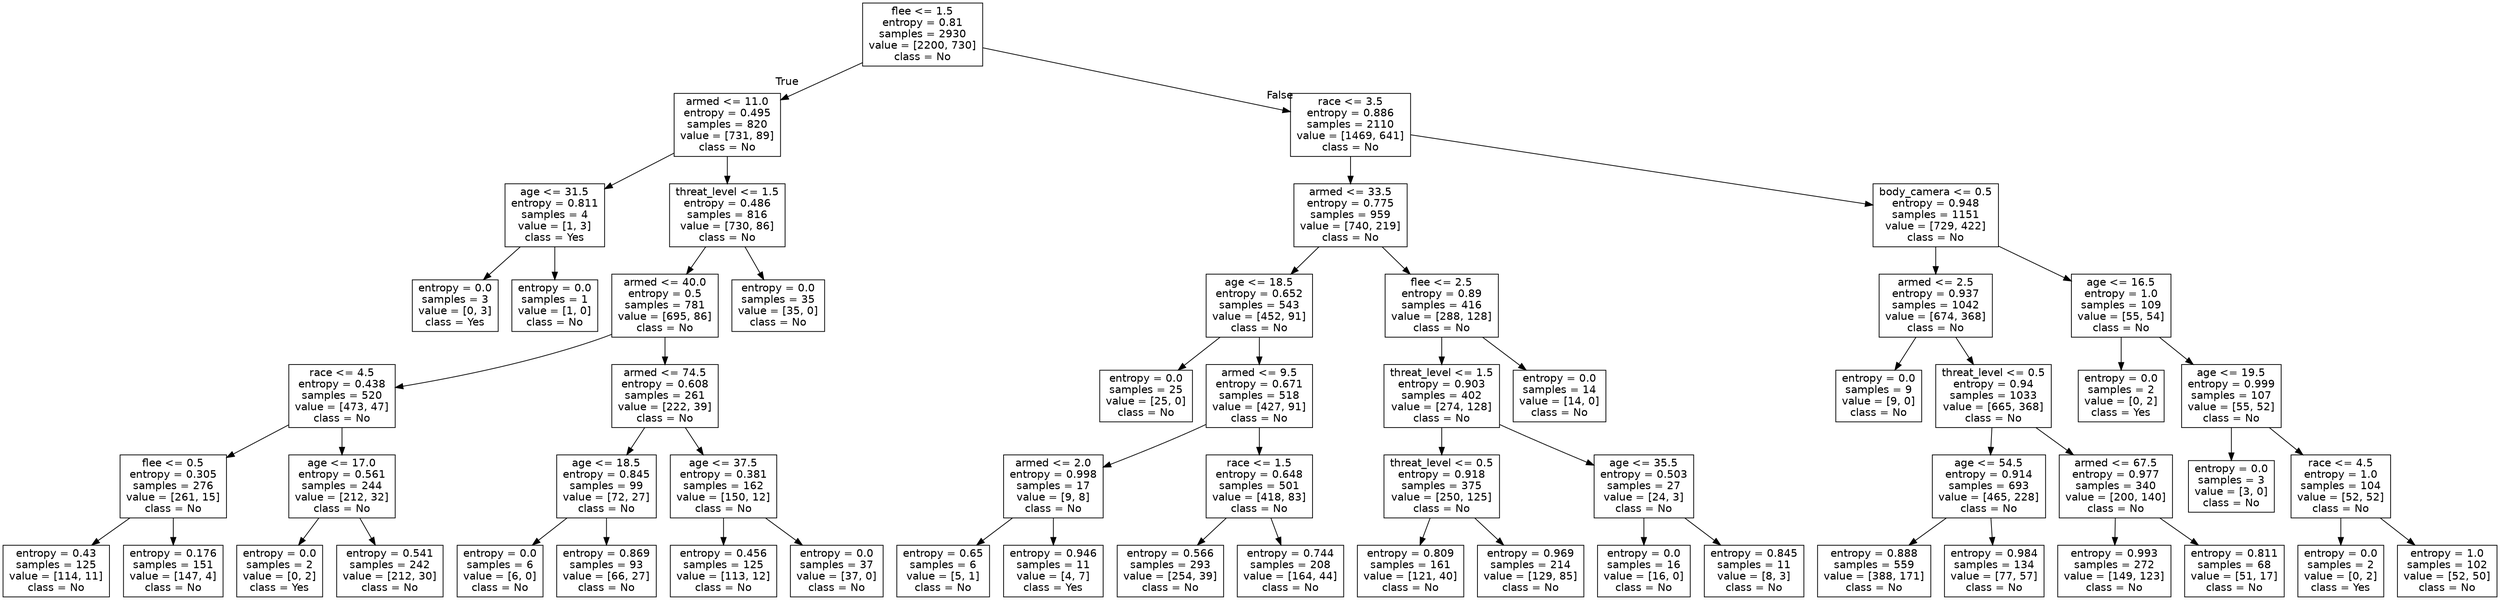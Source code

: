 digraph Tree {
node [shape=box, fontname="helvetica"] ;
edge [fontname="helvetica"] ;
0 [label="flee <= 1.5\nentropy = 0.81\nsamples = 2930\nvalue = [2200, 730]\nclass = No"] ;
1 [label="armed <= 11.0\nentropy = 0.495\nsamples = 820\nvalue = [731, 89]\nclass = No"] ;
0 -> 1 [labeldistance=2.5, labelangle=45, headlabel="True"] ;
2 [label="age <= 31.5\nentropy = 0.811\nsamples = 4\nvalue = [1, 3]\nclass = Yes"] ;
1 -> 2 ;
3 [label="entropy = 0.0\nsamples = 3\nvalue = [0, 3]\nclass = Yes"] ;
2 -> 3 ;
4 [label="entropy = 0.0\nsamples = 1\nvalue = [1, 0]\nclass = No"] ;
2 -> 4 ;
5 [label="threat_level <= 1.5\nentropy = 0.486\nsamples = 816\nvalue = [730, 86]\nclass = No"] ;
1 -> 5 ;
6 [label="armed <= 40.0\nentropy = 0.5\nsamples = 781\nvalue = [695, 86]\nclass = No"] ;
5 -> 6 ;
7 [label="race <= 4.5\nentropy = 0.438\nsamples = 520\nvalue = [473, 47]\nclass = No"] ;
6 -> 7 ;
8 [label="flee <= 0.5\nentropy = 0.305\nsamples = 276\nvalue = [261, 15]\nclass = No"] ;
7 -> 8 ;
9 [label="entropy = 0.43\nsamples = 125\nvalue = [114, 11]\nclass = No"] ;
8 -> 9 ;
10 [label="entropy = 0.176\nsamples = 151\nvalue = [147, 4]\nclass = No"] ;
8 -> 10 ;
11 [label="age <= 17.0\nentropy = 0.561\nsamples = 244\nvalue = [212, 32]\nclass = No"] ;
7 -> 11 ;
12 [label="entropy = 0.0\nsamples = 2\nvalue = [0, 2]\nclass = Yes"] ;
11 -> 12 ;
13 [label="entropy = 0.541\nsamples = 242\nvalue = [212, 30]\nclass = No"] ;
11 -> 13 ;
14 [label="armed <= 74.5\nentropy = 0.608\nsamples = 261\nvalue = [222, 39]\nclass = No"] ;
6 -> 14 ;
15 [label="age <= 18.5\nentropy = 0.845\nsamples = 99\nvalue = [72, 27]\nclass = No"] ;
14 -> 15 ;
16 [label="entropy = 0.0\nsamples = 6\nvalue = [6, 0]\nclass = No"] ;
15 -> 16 ;
17 [label="entropy = 0.869\nsamples = 93\nvalue = [66, 27]\nclass = No"] ;
15 -> 17 ;
18 [label="age <= 37.5\nentropy = 0.381\nsamples = 162\nvalue = [150, 12]\nclass = No"] ;
14 -> 18 ;
19 [label="entropy = 0.456\nsamples = 125\nvalue = [113, 12]\nclass = No"] ;
18 -> 19 ;
20 [label="entropy = 0.0\nsamples = 37\nvalue = [37, 0]\nclass = No"] ;
18 -> 20 ;
21 [label="entropy = 0.0\nsamples = 35\nvalue = [35, 0]\nclass = No"] ;
5 -> 21 ;
22 [label="race <= 3.5\nentropy = 0.886\nsamples = 2110\nvalue = [1469, 641]\nclass = No"] ;
0 -> 22 [labeldistance=2.5, labelangle=-45, headlabel="False"] ;
23 [label="armed <= 33.5\nentropy = 0.775\nsamples = 959\nvalue = [740, 219]\nclass = No"] ;
22 -> 23 ;
24 [label="age <= 18.5\nentropy = 0.652\nsamples = 543\nvalue = [452, 91]\nclass = No"] ;
23 -> 24 ;
25 [label="entropy = 0.0\nsamples = 25\nvalue = [25, 0]\nclass = No"] ;
24 -> 25 ;
26 [label="armed <= 9.5\nentropy = 0.671\nsamples = 518\nvalue = [427, 91]\nclass = No"] ;
24 -> 26 ;
27 [label="armed <= 2.0\nentropy = 0.998\nsamples = 17\nvalue = [9, 8]\nclass = No"] ;
26 -> 27 ;
28 [label="entropy = 0.65\nsamples = 6\nvalue = [5, 1]\nclass = No"] ;
27 -> 28 ;
29 [label="entropy = 0.946\nsamples = 11\nvalue = [4, 7]\nclass = Yes"] ;
27 -> 29 ;
30 [label="race <= 1.5\nentropy = 0.648\nsamples = 501\nvalue = [418, 83]\nclass = No"] ;
26 -> 30 ;
31 [label="entropy = 0.566\nsamples = 293\nvalue = [254, 39]\nclass = No"] ;
30 -> 31 ;
32 [label="entropy = 0.744\nsamples = 208\nvalue = [164, 44]\nclass = No"] ;
30 -> 32 ;
33 [label="flee <= 2.5\nentropy = 0.89\nsamples = 416\nvalue = [288, 128]\nclass = No"] ;
23 -> 33 ;
34 [label="threat_level <= 1.5\nentropy = 0.903\nsamples = 402\nvalue = [274, 128]\nclass = No"] ;
33 -> 34 ;
35 [label="threat_level <= 0.5\nentropy = 0.918\nsamples = 375\nvalue = [250, 125]\nclass = No"] ;
34 -> 35 ;
36 [label="entropy = 0.809\nsamples = 161\nvalue = [121, 40]\nclass = No"] ;
35 -> 36 ;
37 [label="entropy = 0.969\nsamples = 214\nvalue = [129, 85]\nclass = No"] ;
35 -> 37 ;
38 [label="age <= 35.5\nentropy = 0.503\nsamples = 27\nvalue = [24, 3]\nclass = No"] ;
34 -> 38 ;
39 [label="entropy = 0.0\nsamples = 16\nvalue = [16, 0]\nclass = No"] ;
38 -> 39 ;
40 [label="entropy = 0.845\nsamples = 11\nvalue = [8, 3]\nclass = No"] ;
38 -> 40 ;
41 [label="entropy = 0.0\nsamples = 14\nvalue = [14, 0]\nclass = No"] ;
33 -> 41 ;
42 [label="body_camera <= 0.5\nentropy = 0.948\nsamples = 1151\nvalue = [729, 422]\nclass = No"] ;
22 -> 42 ;
43 [label="armed <= 2.5\nentropy = 0.937\nsamples = 1042\nvalue = [674, 368]\nclass = No"] ;
42 -> 43 ;
44 [label="entropy = 0.0\nsamples = 9\nvalue = [9, 0]\nclass = No"] ;
43 -> 44 ;
45 [label="threat_level <= 0.5\nentropy = 0.94\nsamples = 1033\nvalue = [665, 368]\nclass = No"] ;
43 -> 45 ;
46 [label="age <= 54.5\nentropy = 0.914\nsamples = 693\nvalue = [465, 228]\nclass = No"] ;
45 -> 46 ;
47 [label="entropy = 0.888\nsamples = 559\nvalue = [388, 171]\nclass = No"] ;
46 -> 47 ;
48 [label="entropy = 0.984\nsamples = 134\nvalue = [77, 57]\nclass = No"] ;
46 -> 48 ;
49 [label="armed <= 67.5\nentropy = 0.977\nsamples = 340\nvalue = [200, 140]\nclass = No"] ;
45 -> 49 ;
50 [label="entropy = 0.993\nsamples = 272\nvalue = [149, 123]\nclass = No"] ;
49 -> 50 ;
51 [label="entropy = 0.811\nsamples = 68\nvalue = [51, 17]\nclass = No"] ;
49 -> 51 ;
52 [label="age <= 16.5\nentropy = 1.0\nsamples = 109\nvalue = [55, 54]\nclass = No"] ;
42 -> 52 ;
53 [label="entropy = 0.0\nsamples = 2\nvalue = [0, 2]\nclass = Yes"] ;
52 -> 53 ;
54 [label="age <= 19.5\nentropy = 0.999\nsamples = 107\nvalue = [55, 52]\nclass = No"] ;
52 -> 54 ;
55 [label="entropy = 0.0\nsamples = 3\nvalue = [3, 0]\nclass = No"] ;
54 -> 55 ;
56 [label="race <= 4.5\nentropy = 1.0\nsamples = 104\nvalue = [52, 52]\nclass = No"] ;
54 -> 56 ;
57 [label="entropy = 0.0\nsamples = 2\nvalue = [0, 2]\nclass = Yes"] ;
56 -> 57 ;
58 [label="entropy = 1.0\nsamples = 102\nvalue = [52, 50]\nclass = No"] ;
56 -> 58 ;
}
